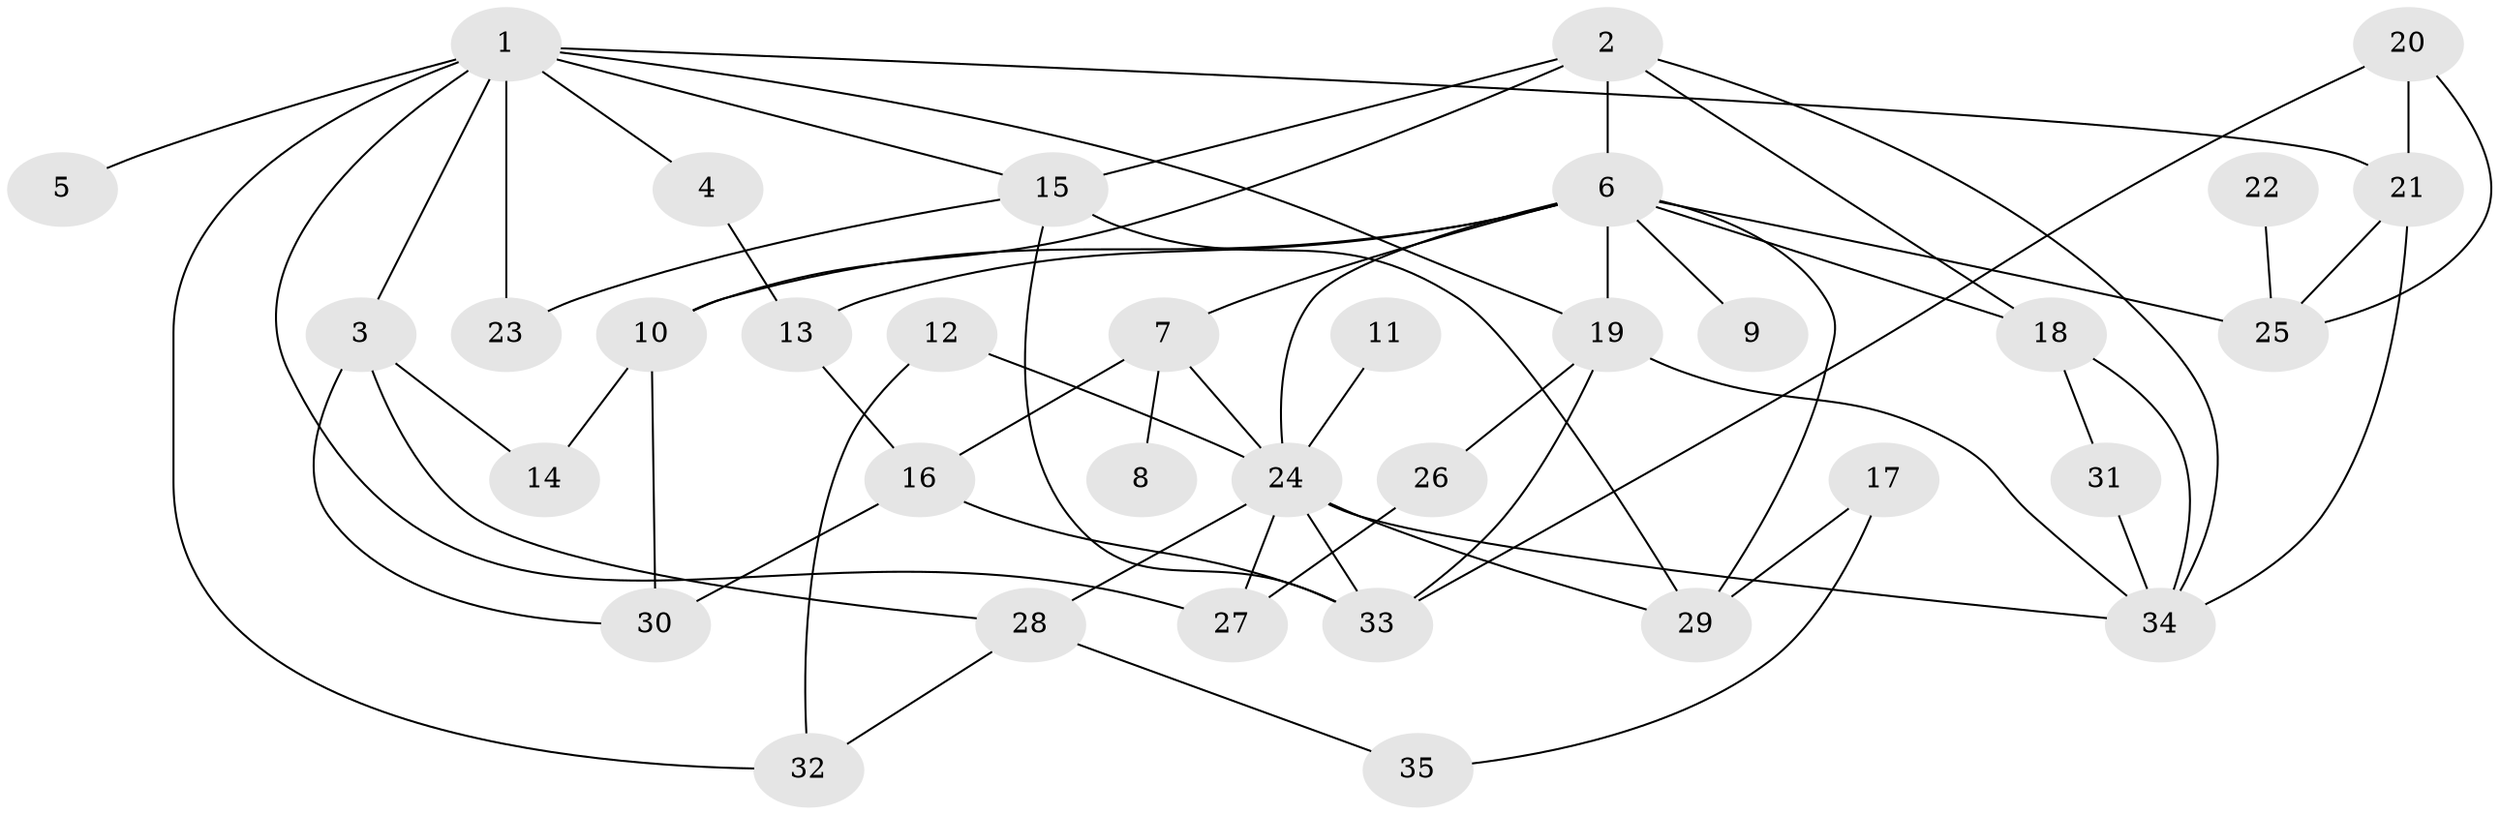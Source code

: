 // original degree distribution, {6: 0.043478260869565216, 5: 0.11594202898550725, 7: 0.014492753623188406, 4: 0.13043478260869565, 3: 0.2318840579710145, 1: 0.18840579710144928, 2: 0.2753623188405797}
// Generated by graph-tools (version 1.1) at 2025/49/03/09/25 03:49:22]
// undirected, 35 vertices, 63 edges
graph export_dot {
graph [start="1"]
  node [color=gray90,style=filled];
  1;
  2;
  3;
  4;
  5;
  6;
  7;
  8;
  9;
  10;
  11;
  12;
  13;
  14;
  15;
  16;
  17;
  18;
  19;
  20;
  21;
  22;
  23;
  24;
  25;
  26;
  27;
  28;
  29;
  30;
  31;
  32;
  33;
  34;
  35;
  1 -- 3 [weight=1.0];
  1 -- 4 [weight=1.0];
  1 -- 5 [weight=1.0];
  1 -- 15 [weight=1.0];
  1 -- 19 [weight=1.0];
  1 -- 21 [weight=1.0];
  1 -- 23 [weight=1.0];
  1 -- 27 [weight=1.0];
  1 -- 32 [weight=1.0];
  2 -- 6 [weight=1.0];
  2 -- 10 [weight=1.0];
  2 -- 15 [weight=1.0];
  2 -- 18 [weight=1.0];
  2 -- 34 [weight=1.0];
  3 -- 14 [weight=1.0];
  3 -- 28 [weight=1.0];
  3 -- 30 [weight=1.0];
  4 -- 13 [weight=1.0];
  6 -- 7 [weight=1.0];
  6 -- 9 [weight=1.0];
  6 -- 10 [weight=1.0];
  6 -- 13 [weight=1.0];
  6 -- 18 [weight=1.0];
  6 -- 19 [weight=1.0];
  6 -- 24 [weight=1.0];
  6 -- 25 [weight=1.0];
  6 -- 29 [weight=1.0];
  7 -- 8 [weight=1.0];
  7 -- 16 [weight=1.0];
  7 -- 24 [weight=1.0];
  10 -- 14 [weight=1.0];
  10 -- 30 [weight=1.0];
  11 -- 24 [weight=1.0];
  12 -- 24 [weight=1.0];
  12 -- 32 [weight=1.0];
  13 -- 16 [weight=1.0];
  15 -- 23 [weight=1.0];
  15 -- 29 [weight=1.0];
  15 -- 33 [weight=1.0];
  16 -- 30 [weight=1.0];
  16 -- 33 [weight=1.0];
  17 -- 29 [weight=1.0];
  17 -- 35 [weight=1.0];
  18 -- 31 [weight=1.0];
  18 -- 34 [weight=1.0];
  19 -- 26 [weight=1.0];
  19 -- 33 [weight=1.0];
  19 -- 34 [weight=1.0];
  20 -- 21 [weight=1.0];
  20 -- 25 [weight=1.0];
  20 -- 33 [weight=1.0];
  21 -- 25 [weight=1.0];
  21 -- 34 [weight=1.0];
  22 -- 25 [weight=2.0];
  24 -- 27 [weight=1.0];
  24 -- 28 [weight=1.0];
  24 -- 29 [weight=2.0];
  24 -- 33 [weight=1.0];
  24 -- 34 [weight=1.0];
  26 -- 27 [weight=1.0];
  28 -- 32 [weight=1.0];
  28 -- 35 [weight=1.0];
  31 -- 34 [weight=1.0];
}
